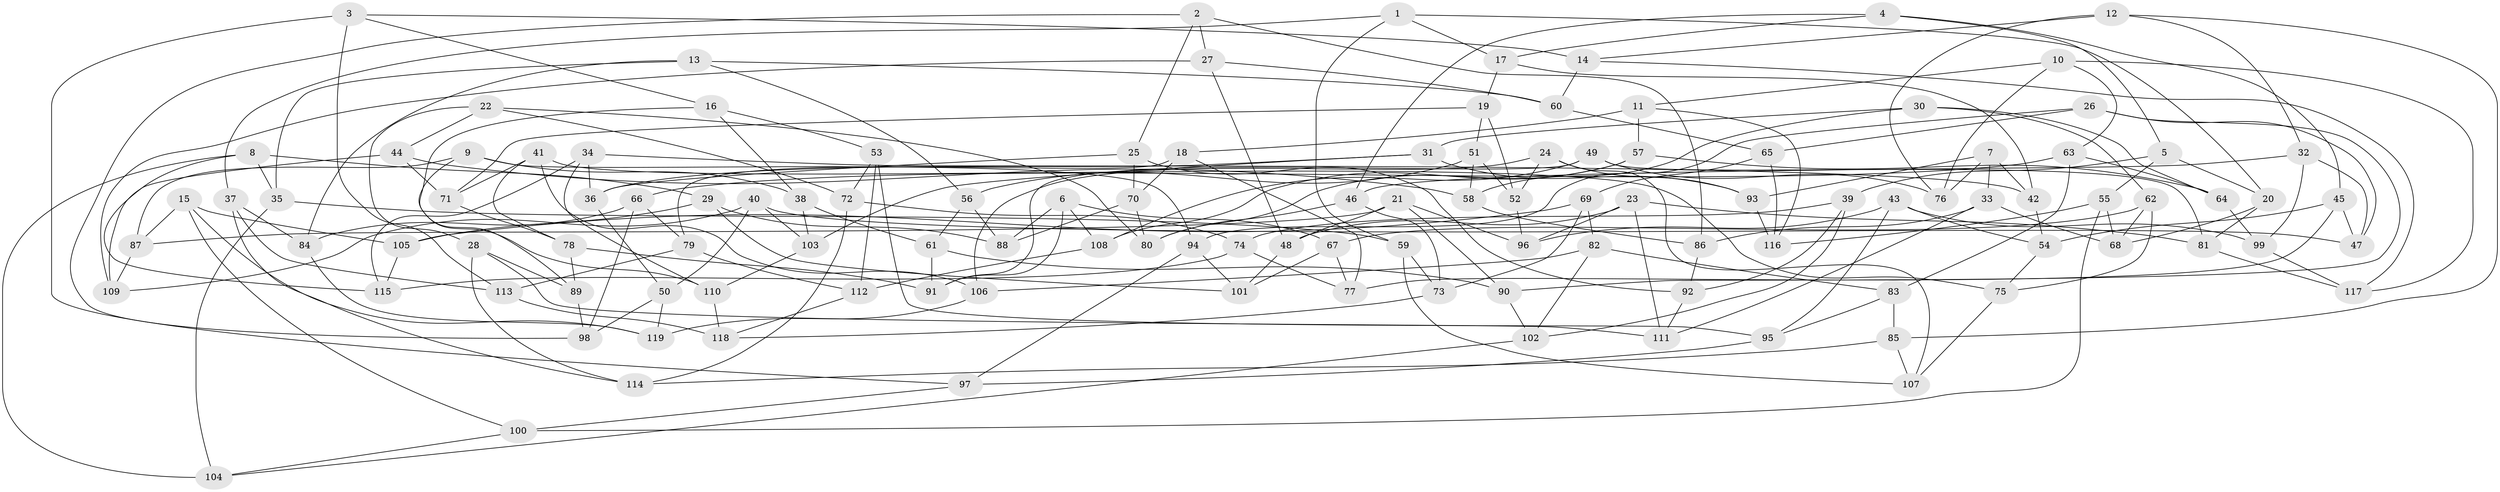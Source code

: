 // Generated by graph-tools (version 1.1) at 2025/38/03/09/25 02:38:07]
// undirected, 119 vertices, 238 edges
graph export_dot {
graph [start="1"]
  node [color=gray90,style=filled];
  1;
  2;
  3;
  4;
  5;
  6;
  7;
  8;
  9;
  10;
  11;
  12;
  13;
  14;
  15;
  16;
  17;
  18;
  19;
  20;
  21;
  22;
  23;
  24;
  25;
  26;
  27;
  28;
  29;
  30;
  31;
  32;
  33;
  34;
  35;
  36;
  37;
  38;
  39;
  40;
  41;
  42;
  43;
  44;
  45;
  46;
  47;
  48;
  49;
  50;
  51;
  52;
  53;
  54;
  55;
  56;
  57;
  58;
  59;
  60;
  61;
  62;
  63;
  64;
  65;
  66;
  67;
  68;
  69;
  70;
  71;
  72;
  73;
  74;
  75;
  76;
  77;
  78;
  79;
  80;
  81;
  82;
  83;
  84;
  85;
  86;
  87;
  88;
  89;
  90;
  91;
  92;
  93;
  94;
  95;
  96;
  97;
  98;
  99;
  100;
  101;
  102;
  103;
  104;
  105;
  106;
  107;
  108;
  109;
  110;
  111;
  112;
  113;
  114;
  115;
  116;
  117;
  118;
  119;
  1 -- 20;
  1 -- 17;
  1 -- 59;
  1 -- 37;
  2 -- 25;
  2 -- 27;
  2 -- 98;
  2 -- 86;
  3 -- 97;
  3 -- 14;
  3 -- 113;
  3 -- 16;
  4 -- 46;
  4 -- 45;
  4 -- 17;
  4 -- 5;
  5 -- 20;
  5 -- 55;
  5 -- 39;
  6 -- 108;
  6 -- 67;
  6 -- 88;
  6 -- 91;
  7 -- 76;
  7 -- 93;
  7 -- 33;
  7 -- 42;
  8 -- 104;
  8 -- 29;
  8 -- 115;
  8 -- 35;
  9 -- 94;
  9 -- 38;
  9 -- 87;
  9 -- 89;
  10 -- 63;
  10 -- 76;
  10 -- 117;
  10 -- 11;
  11 -- 18;
  11 -- 57;
  11 -- 116;
  12 -- 32;
  12 -- 76;
  12 -- 14;
  12 -- 85;
  13 -- 60;
  13 -- 35;
  13 -- 56;
  13 -- 84;
  14 -- 117;
  14 -- 60;
  15 -- 100;
  15 -- 87;
  15 -- 119;
  15 -- 105;
  16 -- 110;
  16 -- 38;
  16 -- 53;
  17 -- 42;
  17 -- 19;
  18 -- 70;
  18 -- 79;
  18 -- 77;
  19 -- 52;
  19 -- 71;
  19 -- 51;
  20 -- 81;
  20 -- 68;
  21 -- 87;
  21 -- 96;
  21 -- 48;
  21 -- 90;
  22 -- 28;
  22 -- 80;
  22 -- 72;
  22 -- 44;
  23 -- 48;
  23 -- 111;
  23 -- 96;
  23 -- 81;
  24 -- 106;
  24 -- 107;
  24 -- 52;
  24 -- 93;
  25 -- 70;
  25 -- 92;
  25 -- 36;
  26 -- 94;
  26 -- 47;
  26 -- 65;
  26 -- 90;
  27 -- 48;
  27 -- 60;
  27 -- 109;
  28 -- 111;
  28 -- 114;
  28 -- 89;
  29 -- 88;
  29 -- 101;
  29 -- 105;
  30 -- 62;
  30 -- 64;
  30 -- 58;
  30 -- 31;
  31 -- 36;
  31 -- 103;
  31 -- 93;
  32 -- 99;
  32 -- 46;
  32 -- 47;
  33 -- 68;
  33 -- 86;
  33 -- 111;
  34 -- 42;
  34 -- 110;
  34 -- 115;
  34 -- 36;
  35 -- 59;
  35 -- 104;
  36 -- 50;
  37 -- 114;
  37 -- 84;
  37 -- 113;
  38 -- 61;
  38 -- 103;
  39 -- 102;
  39 -- 74;
  39 -- 92;
  40 -- 47;
  40 -- 50;
  40 -- 109;
  40 -- 103;
  41 -- 78;
  41 -- 75;
  41 -- 71;
  41 -- 106;
  42 -- 54;
  43 -- 99;
  43 -- 54;
  43 -- 96;
  43 -- 95;
  44 -- 71;
  44 -- 109;
  44 -- 58;
  45 -- 54;
  45 -- 47;
  45 -- 77;
  46 -- 73;
  46 -- 80;
  48 -- 101;
  49 -- 91;
  49 -- 76;
  49 -- 108;
  49 -- 81;
  50 -- 98;
  50 -- 119;
  51 -- 58;
  51 -- 56;
  51 -- 52;
  52 -- 96;
  53 -- 112;
  53 -- 72;
  53 -- 95;
  54 -- 75;
  55 -- 116;
  55 -- 100;
  55 -- 68;
  56 -- 61;
  56 -- 88;
  57 -- 108;
  57 -- 64;
  57 -- 80;
  58 -- 86;
  59 -- 73;
  59 -- 107;
  60 -- 65;
  61 -- 90;
  61 -- 91;
  62 -- 75;
  62 -- 67;
  62 -- 68;
  63 -- 64;
  63 -- 66;
  63 -- 83;
  64 -- 99;
  65 -- 116;
  65 -- 69;
  66 -- 84;
  66 -- 98;
  66 -- 79;
  67 -- 77;
  67 -- 101;
  69 -- 73;
  69 -- 82;
  69 -- 105;
  70 -- 88;
  70 -- 80;
  71 -- 78;
  72 -- 114;
  72 -- 74;
  73 -- 118;
  74 -- 77;
  74 -- 115;
  75 -- 107;
  78 -- 91;
  78 -- 89;
  79 -- 112;
  79 -- 113;
  81 -- 117;
  82 -- 106;
  82 -- 83;
  82 -- 102;
  83 -- 85;
  83 -- 95;
  84 -- 119;
  85 -- 114;
  85 -- 107;
  86 -- 92;
  87 -- 109;
  89 -- 98;
  90 -- 102;
  92 -- 111;
  93 -- 116;
  94 -- 101;
  94 -- 97;
  95 -- 97;
  97 -- 100;
  99 -- 117;
  100 -- 104;
  102 -- 104;
  103 -- 110;
  105 -- 115;
  106 -- 119;
  108 -- 112;
  110 -- 118;
  112 -- 118;
  113 -- 118;
}
